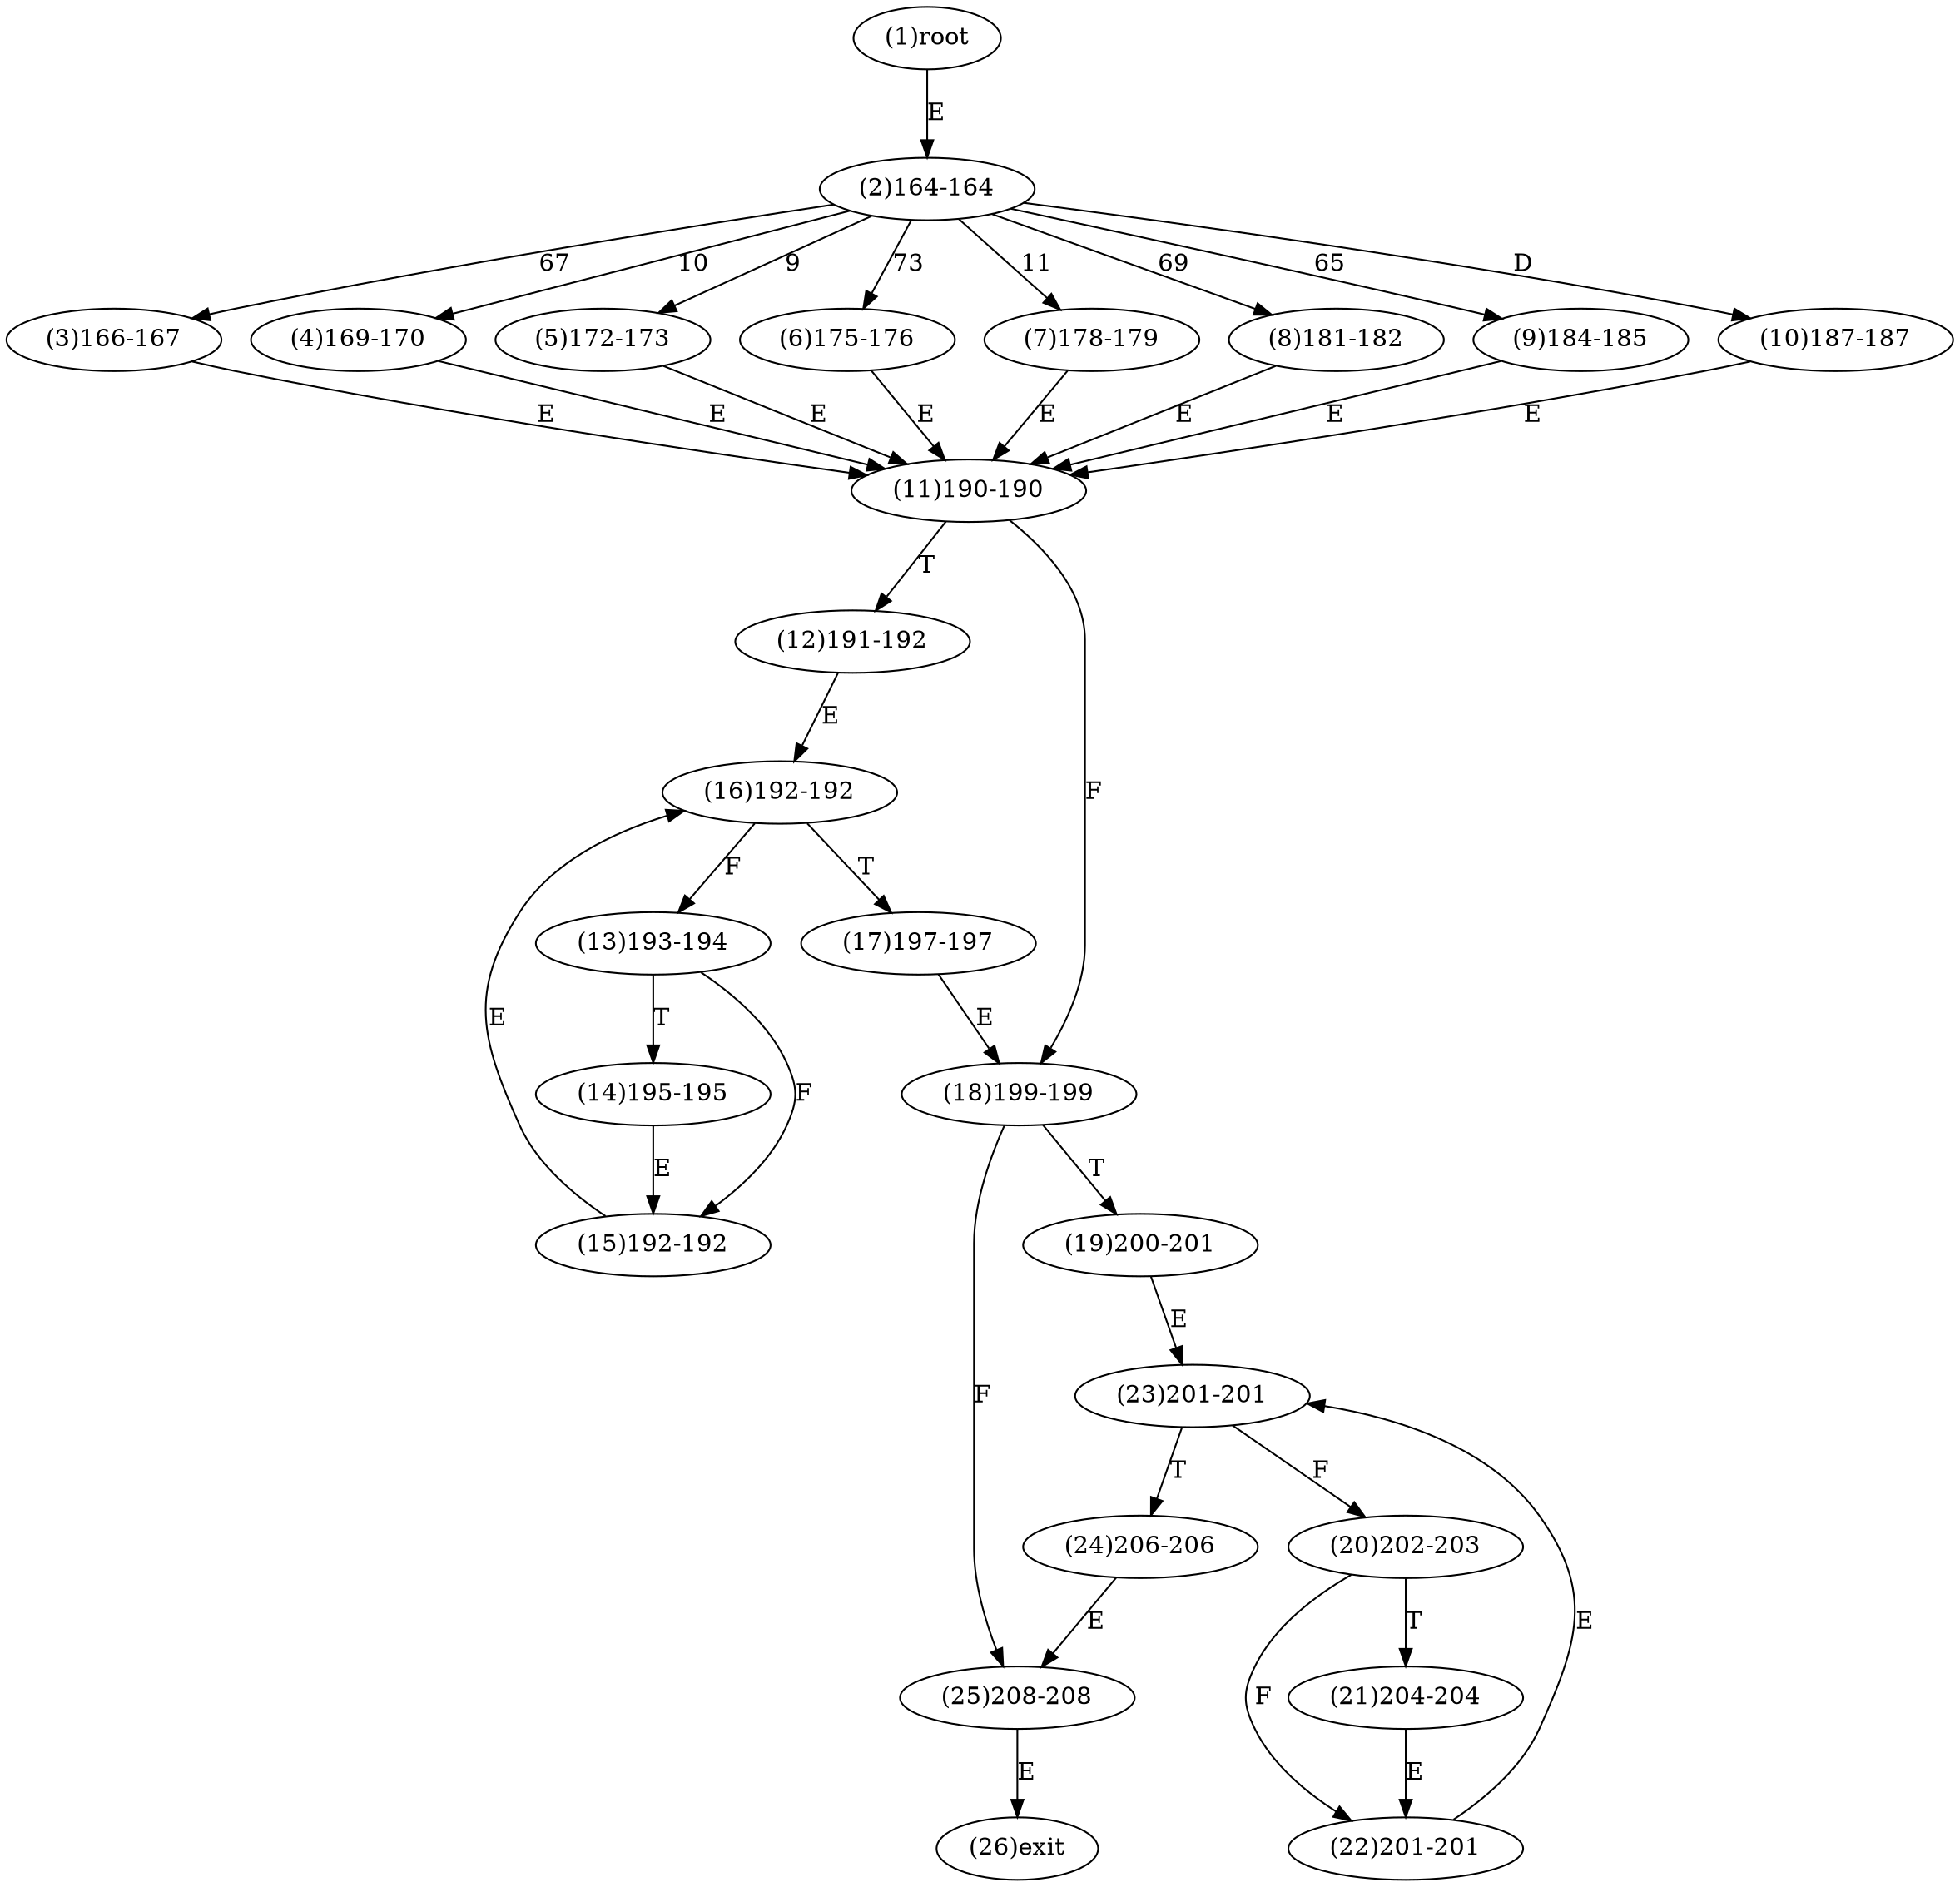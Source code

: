 digraph "" { 
1[ label="(1)root"];
2[ label="(2)164-164"];
3[ label="(3)166-167"];
4[ label="(4)169-170"];
5[ label="(5)172-173"];
6[ label="(6)175-176"];
7[ label="(7)178-179"];
8[ label="(8)181-182"];
9[ label="(9)184-185"];
10[ label="(10)187-187"];
11[ label="(11)190-190"];
12[ label="(12)191-192"];
13[ label="(13)193-194"];
14[ label="(14)195-195"];
15[ label="(15)192-192"];
17[ label="(17)197-197"];
16[ label="(16)192-192"];
19[ label="(19)200-201"];
18[ label="(18)199-199"];
21[ label="(21)204-204"];
20[ label="(20)202-203"];
23[ label="(23)201-201"];
22[ label="(22)201-201"];
25[ label="(25)208-208"];
24[ label="(24)206-206"];
26[ label="(26)exit"];
1->2[ label="E"];
2->5[ label="9"];
2->4[ label="10"];
2->7[ label="11"];
2->9[ label="65"];
2->3[ label="67"];
2->8[ label="69"];
2->6[ label="73"];
2->10[ label="D"];
3->11[ label="E"];
4->11[ label="E"];
5->11[ label="E"];
6->11[ label="E"];
7->11[ label="E"];
8->11[ label="E"];
9->11[ label="E"];
10->11[ label="E"];
11->18[ label="F"];
11->12[ label="T"];
12->16[ label="E"];
13->15[ label="F"];
13->14[ label="T"];
14->15[ label="E"];
15->16[ label="E"];
16->13[ label="F"];
16->17[ label="T"];
17->18[ label="E"];
18->25[ label="F"];
18->19[ label="T"];
19->23[ label="E"];
20->22[ label="F"];
20->21[ label="T"];
21->22[ label="E"];
22->23[ label="E"];
23->20[ label="F"];
23->24[ label="T"];
24->25[ label="E"];
25->26[ label="E"];
}
